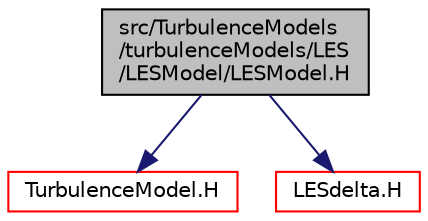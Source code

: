 digraph "src/TurbulenceModels/turbulenceModels/LES/LESModel/LESModel.H"
{
  bgcolor="transparent";
  edge [fontname="Helvetica",fontsize="10",labelfontname="Helvetica",labelfontsize="10"];
  node [fontname="Helvetica",fontsize="10",shape=record];
  Node1 [label="src/TurbulenceModels\l/turbulenceModels/LES\l/LESModel/LESModel.H",height=0.2,width=0.4,color="black", fillcolor="grey75", style="filled", fontcolor="black"];
  Node1 -> Node2 [color="midnightblue",fontsize="10",style="solid",fontname="Helvetica"];
  Node2 [label="TurbulenceModel.H",height=0.2,width=0.4,color="red",URL="$a10969.html"];
  Node1 -> Node3 [color="midnightblue",fontsize="10",style="solid",fontname="Helvetica"];
  Node3 [label="LESdelta.H",height=0.2,width=0.4,color="red",URL="$a10887.html"];
}
